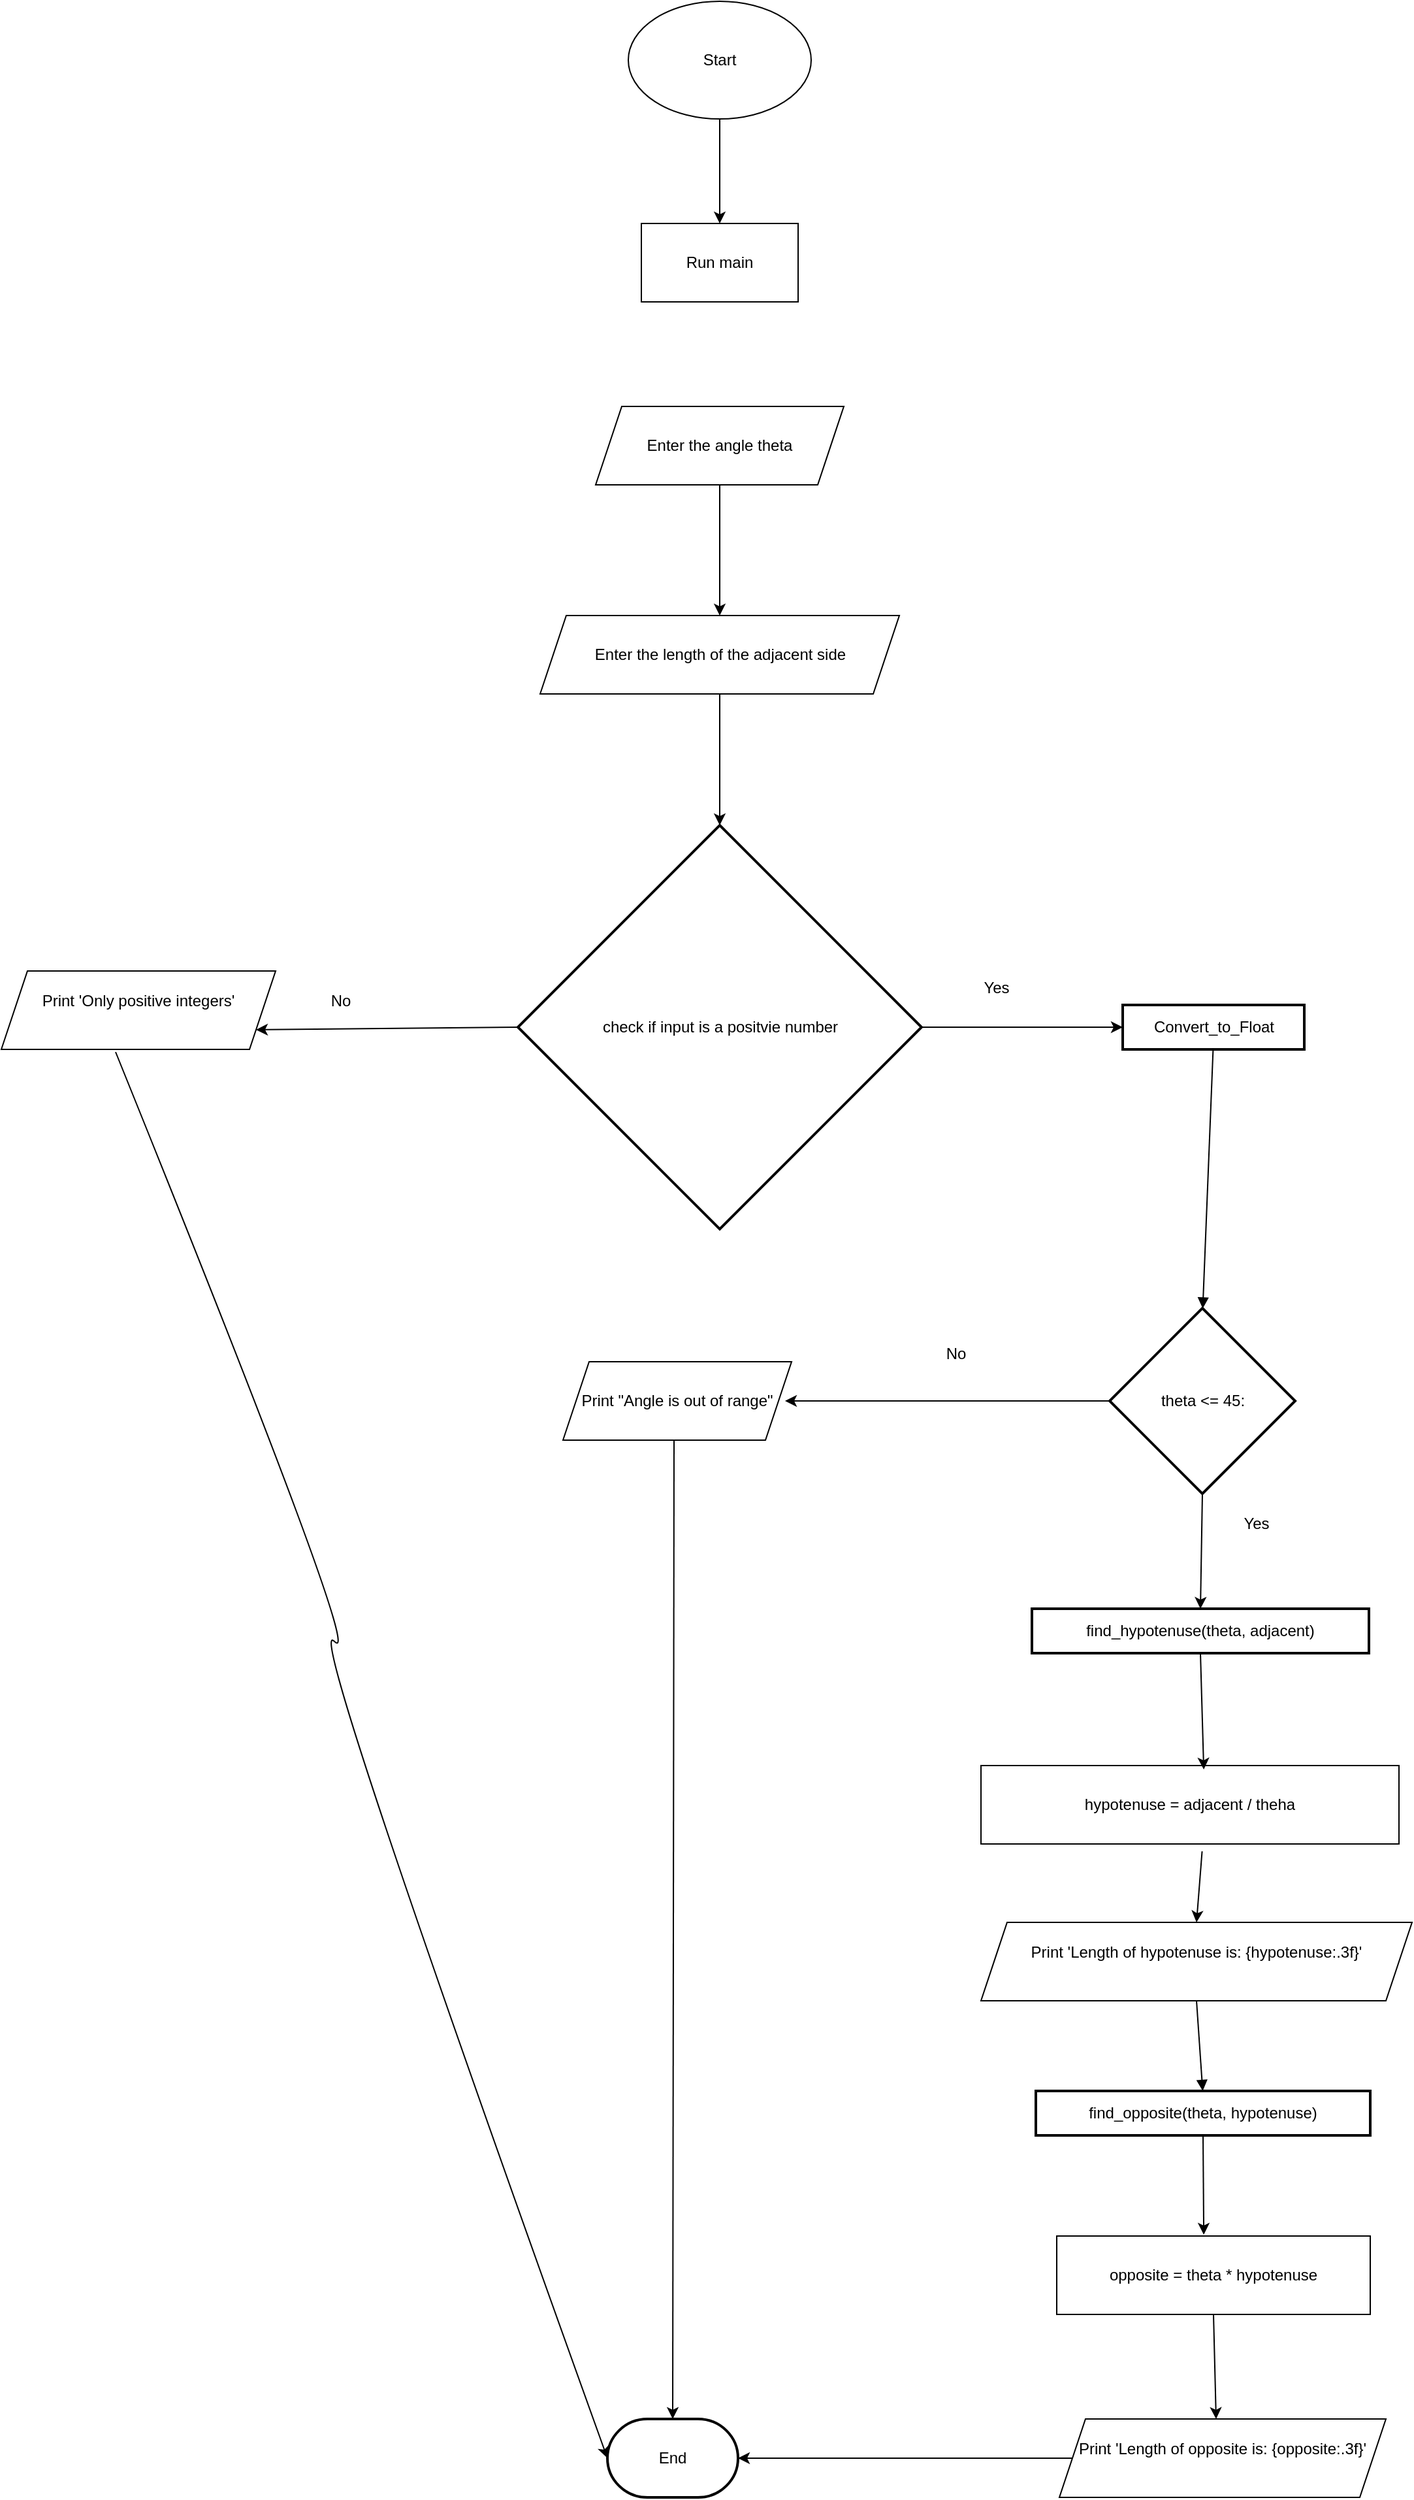 <mxfile version="24.2.3" type="device">
  <diagram id="C5RBs43oDa-KdzZeNtuy" name="Page-1">
    <mxGraphModel dx="1627" dy="2009" grid="1" gridSize="10" guides="1" tooltips="1" connect="1" arrows="1" fold="1" page="1" pageScale="1" pageWidth="827" pageHeight="1169" math="0" shadow="0">
      <root>
        <mxCell id="WIyWlLk6GJQsqaUBKTNV-0" />
        <mxCell id="WIyWlLk6GJQsqaUBKTNV-1" parent="WIyWlLk6GJQsqaUBKTNV-0" />
        <mxCell id="UCwzK4-Ro5PUvhWvtk_V-3" value="check if input is a positvie number" style="rhombus;strokeWidth=2;whiteSpace=wrap;" vertex="1" parent="WIyWlLk6GJQsqaUBKTNV-1">
          <mxGeometry x="245.5" y="200.5" width="309" height="309" as="geometry" />
        </mxCell>
        <mxCell id="UCwzK4-Ro5PUvhWvtk_V-5" value="Convert_to_Float" style="whiteSpace=wrap;strokeWidth=2;" vertex="1" parent="WIyWlLk6GJQsqaUBKTNV-1">
          <mxGeometry x="708.5" y="338" width="139" height="34" as="geometry" />
        </mxCell>
        <mxCell id="UCwzK4-Ro5PUvhWvtk_V-6" value="theta &lt;= 45: " style="rhombus;strokeWidth=2;whiteSpace=wrap;" vertex="1" parent="WIyWlLk6GJQsqaUBKTNV-1">
          <mxGeometry x="698.5" y="570" width="142" height="142" as="geometry" />
        </mxCell>
        <mxCell id="UCwzK4-Ro5PUvhWvtk_V-8" value="find_hypotenuse(theta, adjacent)" style="whiteSpace=wrap;strokeWidth=2;" vertex="1" parent="WIyWlLk6GJQsqaUBKTNV-1">
          <mxGeometry x="639" y="800" width="258" height="34" as="geometry" />
        </mxCell>
        <mxCell id="UCwzK4-Ro5PUvhWvtk_V-10" value="find_opposite(theta, hypotenuse)" style="whiteSpace=wrap;strokeWidth=2;" vertex="1" parent="WIyWlLk6GJQsqaUBKTNV-1">
          <mxGeometry x="642" y="1169" width="256" height="34" as="geometry" />
        </mxCell>
        <mxCell id="UCwzK4-Ro5PUvhWvtk_V-16" value="" style="curved=1;startArrow=none;endArrow=block;exitX=0.498;exitY=0.991;entryX=0.502;entryY=-0.002;rounded=0;" edge="1" parent="WIyWlLk6GJQsqaUBKTNV-1" source="UCwzK4-Ro5PUvhWvtk_V-5" target="UCwzK4-Ro5PUvhWvtk_V-6">
          <mxGeometry relative="1" as="geometry">
            <Array as="points" />
          </mxGeometry>
        </mxCell>
        <mxCell id="UCwzK4-Ro5PUvhWvtk_V-20" value="" style="curved=1;startArrow=none;endArrow=block;exitX=0.5;exitY=1;entryX=0.499;entryY=-0.002;rounded=0;exitDx=0;exitDy=0;" edge="1" parent="WIyWlLk6GJQsqaUBKTNV-1" source="UCwzK4-Ro5PUvhWvtk_V-71" target="UCwzK4-Ro5PUvhWvtk_V-10">
          <mxGeometry relative="1" as="geometry">
            <Array as="points" />
            <mxPoint x="799.745" y="1074" as="sourcePoint" />
          </mxGeometry>
        </mxCell>
        <mxCell id="UCwzK4-Ro5PUvhWvtk_V-29" value="&lt;div&gt;Yes&lt;/div&gt;" style="text;html=1;align=center;verticalAlign=middle;whiteSpace=wrap;rounded=0;" vertex="1" parent="WIyWlLk6GJQsqaUBKTNV-1">
          <mxGeometry x="582" y="310" width="60" height="30" as="geometry" />
        </mxCell>
        <mxCell id="UCwzK4-Ro5PUvhWvtk_V-30" value="" style="endArrow=classic;html=1;rounded=0;exitX=1;exitY=0.5;exitDx=0;exitDy=0;entryX=0;entryY=0.5;entryDx=0;entryDy=0;" edge="1" parent="WIyWlLk6GJQsqaUBKTNV-1" source="UCwzK4-Ro5PUvhWvtk_V-3" target="UCwzK4-Ro5PUvhWvtk_V-5">
          <mxGeometry width="50" height="50" relative="1" as="geometry">
            <mxPoint x="551" y="343.73" as="sourcePoint" />
            <mxPoint x="701" y="343.73" as="targetPoint" />
          </mxGeometry>
        </mxCell>
        <mxCell id="UCwzK4-Ro5PUvhWvtk_V-34" value="" style="endArrow=classic;html=1;rounded=0;exitX=0;exitY=0.5;exitDx=0;exitDy=0;entryX=1;entryY=0.5;entryDx=0;entryDy=0;" edge="1" parent="WIyWlLk6GJQsqaUBKTNV-1" source="UCwzK4-Ro5PUvhWvtk_V-3">
          <mxGeometry width="50" height="50" relative="1" as="geometry">
            <mxPoint x="420" y="520" as="sourcePoint" />
            <mxPoint x="45" y="357" as="targetPoint" />
          </mxGeometry>
        </mxCell>
        <mxCell id="UCwzK4-Ro5PUvhWvtk_V-35" value="No" style="text;html=1;align=center;verticalAlign=middle;whiteSpace=wrap;rounded=0;" vertex="1" parent="WIyWlLk6GJQsqaUBKTNV-1">
          <mxGeometry x="80" y="320" width="60" height="30" as="geometry" />
        </mxCell>
        <mxCell id="UCwzK4-Ro5PUvhWvtk_V-36" value="" style="endArrow=classic;html=1;rounded=0;entryX=0.5;entryY=0;entryDx=0;entryDy=0;exitX=0.5;exitY=1;exitDx=0;exitDy=0;" edge="1" parent="WIyWlLk6GJQsqaUBKTNV-1" source="UCwzK4-Ro5PUvhWvtk_V-6" target="UCwzK4-Ro5PUvhWvtk_V-8">
          <mxGeometry width="50" height="50" relative="1" as="geometry">
            <mxPoint x="510" y="630" as="sourcePoint" />
            <mxPoint x="560" y="580" as="targetPoint" />
          </mxGeometry>
        </mxCell>
        <mxCell id="UCwzK4-Ro5PUvhWvtk_V-37" value="hypotenuse = adjacent / theha" style="rounded=0;whiteSpace=wrap;html=1;" vertex="1" parent="WIyWlLk6GJQsqaUBKTNV-1">
          <mxGeometry x="600" y="920" width="320" height="60" as="geometry" />
        </mxCell>
        <mxCell id="UCwzK4-Ro5PUvhWvtk_V-40" value="" style="endArrow=classic;html=1;rounded=0;entryX=0.533;entryY=0.05;entryDx=0;entryDy=0;entryPerimeter=0;exitX=0.5;exitY=1;exitDx=0;exitDy=0;" edge="1" parent="WIyWlLk6GJQsqaUBKTNV-1" source="UCwzK4-Ro5PUvhWvtk_V-8" target="UCwzK4-Ro5PUvhWvtk_V-37">
          <mxGeometry width="50" height="50" relative="1" as="geometry">
            <mxPoint x="700" y="930" as="sourcePoint" />
            <mxPoint x="750" y="880" as="targetPoint" />
          </mxGeometry>
        </mxCell>
        <mxCell id="UCwzK4-Ro5PUvhWvtk_V-42" value="" style="endArrow=classic;html=1;rounded=0;entryX=0.5;entryY=0;entryDx=0;entryDy=0;exitX=0.529;exitY=1.094;exitDx=0;exitDy=0;exitPerimeter=0;" edge="1" parent="WIyWlLk6GJQsqaUBKTNV-1" source="UCwzK4-Ro5PUvhWvtk_V-37" target="UCwzK4-Ro5PUvhWvtk_V-71">
          <mxGeometry width="50" height="50" relative="1" as="geometry">
            <mxPoint x="700" y="930" as="sourcePoint" />
            <mxPoint x="800" y="1040" as="targetPoint" />
          </mxGeometry>
        </mxCell>
        <mxCell id="UCwzK4-Ro5PUvhWvtk_V-43" value="opposite = theta * hypotenuse" style="rounded=0;whiteSpace=wrap;html=1;" vertex="1" parent="WIyWlLk6GJQsqaUBKTNV-1">
          <mxGeometry x="658" y="1280" width="240" height="60" as="geometry" />
        </mxCell>
        <mxCell id="UCwzK4-Ro5PUvhWvtk_V-45" value="" style="endArrow=classic;html=1;rounded=0;exitX=0.5;exitY=1;exitDx=0;exitDy=0;entryX=0.469;entryY=-0.017;entryDx=0;entryDy=0;entryPerimeter=0;" edge="1" parent="WIyWlLk6GJQsqaUBKTNV-1" source="UCwzK4-Ro5PUvhWvtk_V-10" target="UCwzK4-Ro5PUvhWvtk_V-43">
          <mxGeometry width="50" height="50" relative="1" as="geometry">
            <mxPoint x="700" y="1270" as="sourcePoint" />
            <mxPoint x="770" y="1270" as="targetPoint" />
          </mxGeometry>
        </mxCell>
        <mxCell id="UCwzK4-Ro5PUvhWvtk_V-46" value="" style="endArrow=classic;html=1;rounded=0;exitX=0.5;exitY=1;exitDx=0;exitDy=0;" edge="1" parent="WIyWlLk6GJQsqaUBKTNV-1" source="UCwzK4-Ro5PUvhWvtk_V-43">
          <mxGeometry width="50" height="50" relative="1" as="geometry">
            <mxPoint x="700" y="1270" as="sourcePoint" />
            <mxPoint x="780" y="1420" as="targetPoint" />
          </mxGeometry>
        </mxCell>
        <mxCell id="UCwzK4-Ro5PUvhWvtk_V-47" value="" style="endArrow=classic;html=1;rounded=0;entryX=1;entryY=0.5;entryDx=0;entryDy=0;exitX=0;exitY=0.5;exitDx=0;exitDy=0;entryPerimeter=0;" edge="1" parent="WIyWlLk6GJQsqaUBKTNV-1" source="UCwzK4-Ro5PUvhWvtk_V-72" target="UCwzK4-Ro5PUvhWvtk_V-70">
          <mxGeometry width="50" height="50" relative="1" as="geometry">
            <mxPoint x="611" y="1427" as="sourcePoint" />
            <mxPoint x="414" y="1430" as="targetPoint" />
          </mxGeometry>
        </mxCell>
        <mxCell id="UCwzK4-Ro5PUvhWvtk_V-49" value="" style="endArrow=classic;html=1;rounded=0;exitX=0;exitY=0.5;exitDx=0;exitDy=0;" edge="1" parent="WIyWlLk6GJQsqaUBKTNV-1" source="UCwzK4-Ro5PUvhWvtk_V-6">
          <mxGeometry width="50" height="50" relative="1" as="geometry">
            <mxPoint x="510" y="800" as="sourcePoint" />
            <mxPoint x="450" y="641" as="targetPoint" />
          </mxGeometry>
        </mxCell>
        <mxCell id="UCwzK4-Ro5PUvhWvtk_V-50" value="No" style="text;html=1;align=center;verticalAlign=middle;whiteSpace=wrap;rounded=0;" vertex="1" parent="WIyWlLk6GJQsqaUBKTNV-1">
          <mxGeometry x="551" y="590" width="60" height="30" as="geometry" />
        </mxCell>
        <mxCell id="UCwzK4-Ro5PUvhWvtk_V-52" value="" style="endArrow=classic;html=1;rounded=0;exitX=0.5;exitY=1;exitDx=0;exitDy=0;entryX=0.5;entryY=0;entryDx=0;entryDy=0;entryPerimeter=0;" edge="1" parent="WIyWlLk6GJQsqaUBKTNV-1" target="UCwzK4-Ro5PUvhWvtk_V-70">
          <mxGeometry width="50" height="50" relative="1" as="geometry">
            <mxPoint x="365" y="671" as="sourcePoint" />
            <mxPoint x="354" y="1390" as="targetPoint" />
          </mxGeometry>
        </mxCell>
        <mxCell id="UCwzK4-Ro5PUvhWvtk_V-55" value="Start" style="ellipse;whiteSpace=wrap;html=1;" vertex="1" parent="WIyWlLk6GJQsqaUBKTNV-1">
          <mxGeometry x="330" y="-430" width="140" height="90" as="geometry" />
        </mxCell>
        <mxCell id="UCwzK4-Ro5PUvhWvtk_V-57" value="Enter the angle theta" style="shape=parallelogram;perimeter=parallelogramPerimeter;whiteSpace=wrap;html=1;fixedSize=1;" vertex="1" parent="WIyWlLk6GJQsqaUBKTNV-1">
          <mxGeometry x="305" y="-120" width="190" height="60" as="geometry" />
        </mxCell>
        <mxCell id="UCwzK4-Ro5PUvhWvtk_V-65" style="edgeStyle=orthogonalEdgeStyle;rounded=0;orthogonalLoop=1;jettySize=auto;html=1;exitX=0.5;exitY=1;exitDx=0;exitDy=0;entryX=0.5;entryY=0;entryDx=0;entryDy=0;" edge="1" parent="WIyWlLk6GJQsqaUBKTNV-1" source="UCwzK4-Ro5PUvhWvtk_V-57" target="UCwzK4-Ro5PUvhWvtk_V-62">
          <mxGeometry relative="1" as="geometry">
            <mxPoint x="650" y="10" as="targetPoint" />
          </mxGeometry>
        </mxCell>
        <mxCell id="UCwzK4-Ro5PUvhWvtk_V-62" value="Enter the length of the adjacent side " style="shape=parallelogram;perimeter=parallelogramPerimeter;whiteSpace=wrap;html=1;fixedSize=1;" vertex="1" parent="WIyWlLk6GJQsqaUBKTNV-1">
          <mxGeometry x="262.5" y="40" width="275" height="60" as="geometry" />
        </mxCell>
        <mxCell id="UCwzK4-Ro5PUvhWvtk_V-63" value="" style="endArrow=classic;html=1;rounded=0;entryX=0.5;entryY=0;entryDx=0;entryDy=0;exitX=0.5;exitY=1;exitDx=0;exitDy=0;" edge="1" parent="WIyWlLk6GJQsqaUBKTNV-1" source="UCwzK4-Ro5PUvhWvtk_V-62" target="UCwzK4-Ro5PUvhWvtk_V-3">
          <mxGeometry width="50" height="50" relative="1" as="geometry">
            <mxPoint x="280" y="180" as="sourcePoint" />
            <mxPoint x="450" y="130" as="targetPoint" />
          </mxGeometry>
        </mxCell>
        <mxCell id="UCwzK4-Ro5PUvhWvtk_V-68" value="" style="curved=1;endArrow=classic;html=1;rounded=0;exitX=0.5;exitY=1;exitDx=0;exitDy=0;entryX=0;entryY=0.5;entryDx=0;entryDy=0;entryPerimeter=0;" edge="1" parent="WIyWlLk6GJQsqaUBKTNV-1" target="UCwzK4-Ro5PUvhWvtk_V-70">
          <mxGeometry width="50" height="50" relative="1" as="geometry">
            <mxPoint x="-62.5" y="374" as="sourcePoint" />
            <mxPoint x="294" y="1430" as="targetPoint" />
            <Array as="points">
              <mxPoint x="130" y="850" />
              <mxPoint x="80" y="800" />
            </Array>
          </mxGeometry>
        </mxCell>
        <mxCell id="UCwzK4-Ro5PUvhWvtk_V-70" value="&lt;div&gt;End&lt;/div&gt;" style="strokeWidth=2;html=1;shape=mxgraph.flowchart.terminator;whiteSpace=wrap;" vertex="1" parent="WIyWlLk6GJQsqaUBKTNV-1">
          <mxGeometry x="314" y="1420" width="100" height="60" as="geometry" />
        </mxCell>
        <mxCell id="UCwzK4-Ro5PUvhWvtk_V-71" value="&#xa;Print &#39;Length of hypotenuse is: {hypotenuse:.3f}&#39;&#xa;&#xa;" style="shape=parallelogram;perimeter=parallelogramPerimeter;whiteSpace=wrap;html=1;fixedSize=1;" vertex="1" parent="WIyWlLk6GJQsqaUBKTNV-1">
          <mxGeometry x="600" y="1040" width="330" height="60" as="geometry" />
        </mxCell>
        <mxCell id="UCwzK4-Ro5PUvhWvtk_V-72" value="&#xa;Print &#39;Length of opposite is: {opposite:.3f}&#39;&#xa;&#xa;" style="shape=parallelogram;perimeter=parallelogramPerimeter;whiteSpace=wrap;html=1;fixedSize=1;" vertex="1" parent="WIyWlLk6GJQsqaUBKTNV-1">
          <mxGeometry x="660" y="1420" width="250" height="60" as="geometry" />
        </mxCell>
        <mxCell id="UCwzK4-Ro5PUvhWvtk_V-73" value="Print &quot;Angle is out of range&quot;" style="shape=parallelogram;perimeter=parallelogramPerimeter;whiteSpace=wrap;html=1;fixedSize=1;" vertex="1" parent="WIyWlLk6GJQsqaUBKTNV-1">
          <mxGeometry x="280" y="611" width="175" height="60" as="geometry" />
        </mxCell>
        <mxCell id="UCwzK4-Ro5PUvhWvtk_V-74" value="&#xa;Print &#39;Only positive integers&#39;&#xa;&#xa;" style="shape=parallelogram;perimeter=parallelogramPerimeter;whiteSpace=wrap;html=1;fixedSize=1;" vertex="1" parent="WIyWlLk6GJQsqaUBKTNV-1">
          <mxGeometry x="-150" y="312" width="210" height="60" as="geometry" />
        </mxCell>
        <mxCell id="UCwzK4-Ro5PUvhWvtk_V-75" value="&lt;div&gt;Yes&lt;/div&gt;" style="text;html=1;align=center;verticalAlign=middle;whiteSpace=wrap;rounded=0;" vertex="1" parent="WIyWlLk6GJQsqaUBKTNV-1">
          <mxGeometry x="780.5" y="720" width="60" height="30" as="geometry" />
        </mxCell>
        <mxCell id="UCwzK4-Ro5PUvhWvtk_V-76" value="Run main" style="rounded=0;whiteSpace=wrap;html=1;" vertex="1" parent="WIyWlLk6GJQsqaUBKTNV-1">
          <mxGeometry x="340" y="-260" width="120" height="60" as="geometry" />
        </mxCell>
        <mxCell id="UCwzK4-Ro5PUvhWvtk_V-77" value="" style="endArrow=classic;html=1;rounded=0;entryX=0.5;entryY=0;entryDx=0;entryDy=0;exitX=0.5;exitY=1;exitDx=0;exitDy=0;" edge="1" parent="WIyWlLk6GJQsqaUBKTNV-1" source="UCwzK4-Ro5PUvhWvtk_V-55" target="UCwzK4-Ro5PUvhWvtk_V-76">
          <mxGeometry width="50" height="50" relative="1" as="geometry">
            <mxPoint x="180" y="-10" as="sourcePoint" />
            <mxPoint x="230" y="-60" as="targetPoint" />
          </mxGeometry>
        </mxCell>
      </root>
    </mxGraphModel>
  </diagram>
</mxfile>
